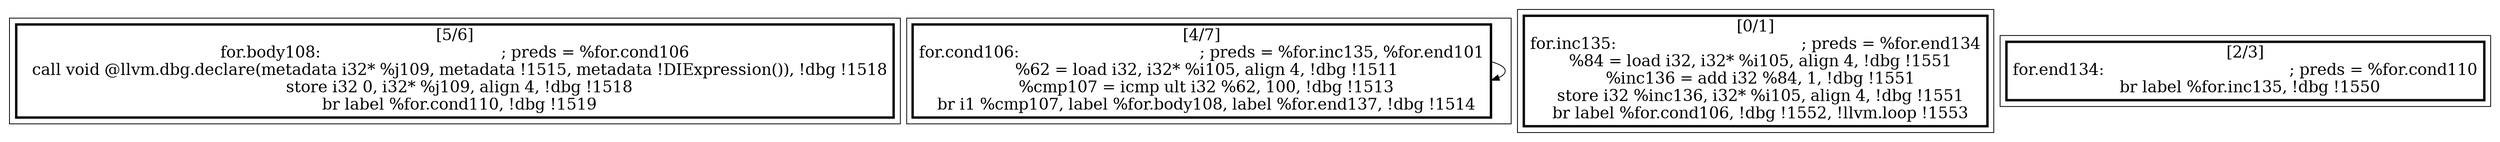 
digraph G {





subgraph cluster3 {


node940 [penwidth=3.0,fontsize=20,shape=rectangle,label="[5/6]
for.body108:                                      ; preds = %for.cond106
  call void @llvm.dbg.declare(metadata i32* %j109, metadata !1515, metadata !DIExpression()), !dbg !1518
  store i32 0, i32* %j109, align 4, !dbg !1518
  br label %for.cond110, !dbg !1519
" ]



}

subgraph cluster2 {


node939 [penwidth=3.0,fontsize=20,shape=rectangle,label="[4/7]
for.cond106:                                      ; preds = %for.inc135, %for.end101
  %62 = load i32, i32* %i105, align 4, !dbg !1511
  %cmp107 = icmp ult i32 %62, 100, !dbg !1513
  br i1 %cmp107, label %for.body108, label %for.end137, !dbg !1514
" ]

node939->node939 [ ]


}

subgraph cluster0 {


node937 [penwidth=3.0,fontsize=20,shape=rectangle,label="[0/1]
for.inc135:                                       ; preds = %for.end134
  %84 = load i32, i32* %i105, align 4, !dbg !1551
  %inc136 = add i32 %84, 1, !dbg !1551
  store i32 %inc136, i32* %i105, align 4, !dbg !1551
  br label %for.cond106, !dbg !1552, !llvm.loop !1553
" ]



}

subgraph cluster1 {


node938 [penwidth=3.0,fontsize=20,shape=rectangle,label="[2/3]
for.end134:                                       ; preds = %for.cond110
  br label %for.inc135, !dbg !1550
" ]



}

}
